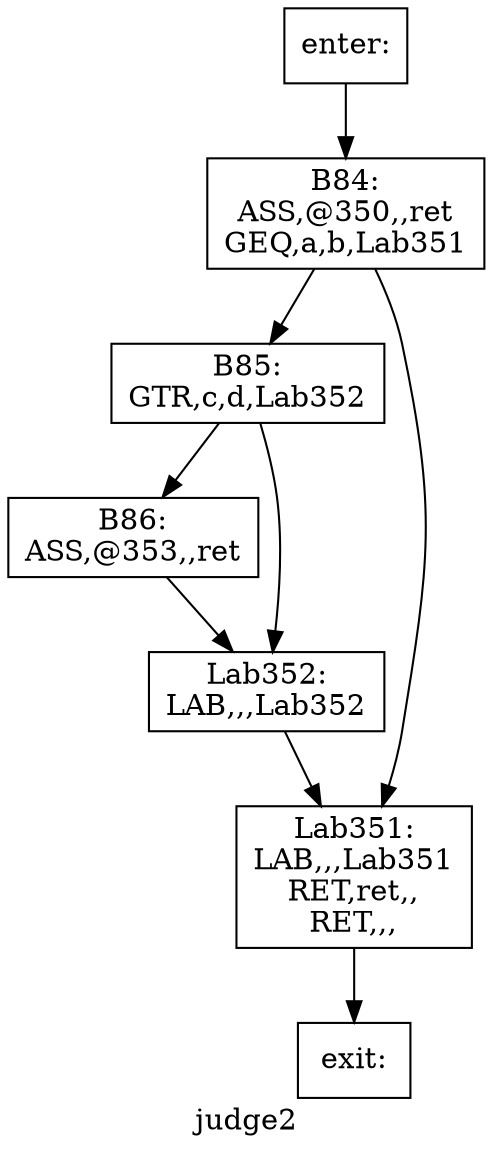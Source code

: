 digraph judge2{
label =judge2
B84[label="B84:\nASS,@350,,ret\nGEQ,a,b,Lab351\n" shape=box]
B85[label="B85:\nGTR,c,d,Lab352\n" shape=box]
B86[label="B86:\nASS,@353,,ret\n" shape=box]
Lab351[label="Lab351:\nLAB,,,Lab351\nRET,ret,,\nRET,,,\n" shape=box]
Lab352[label="Lab352:\nLAB,,,Lab352\n" shape=box]
enter[label="enter:\n" shape=box]
exit[label="exit:\n" shape=box]
B84->B85
B84->Lab351
B85->B86
B85->Lab352
B86->Lab352
Lab351->exit
Lab352->Lab351
enter->B84
}

